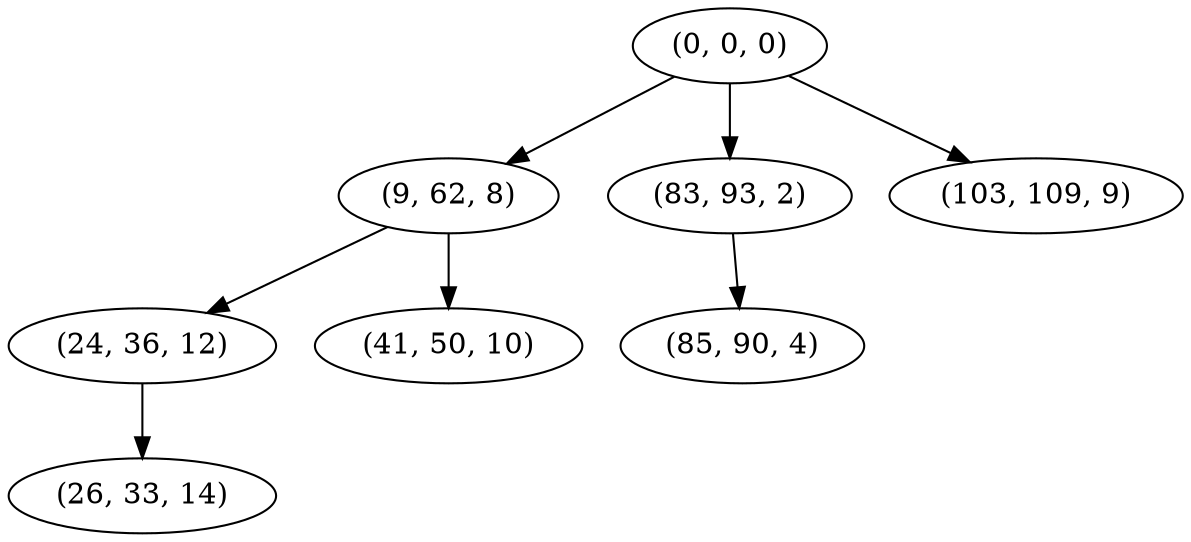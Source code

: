 digraph tree {
    "(0, 0, 0)";
    "(9, 62, 8)";
    "(24, 36, 12)";
    "(26, 33, 14)";
    "(41, 50, 10)";
    "(83, 93, 2)";
    "(85, 90, 4)";
    "(103, 109, 9)";
    "(0, 0, 0)" -> "(9, 62, 8)";
    "(0, 0, 0)" -> "(83, 93, 2)";
    "(0, 0, 0)" -> "(103, 109, 9)";
    "(9, 62, 8)" -> "(24, 36, 12)";
    "(9, 62, 8)" -> "(41, 50, 10)";
    "(24, 36, 12)" -> "(26, 33, 14)";
    "(83, 93, 2)" -> "(85, 90, 4)";
}

